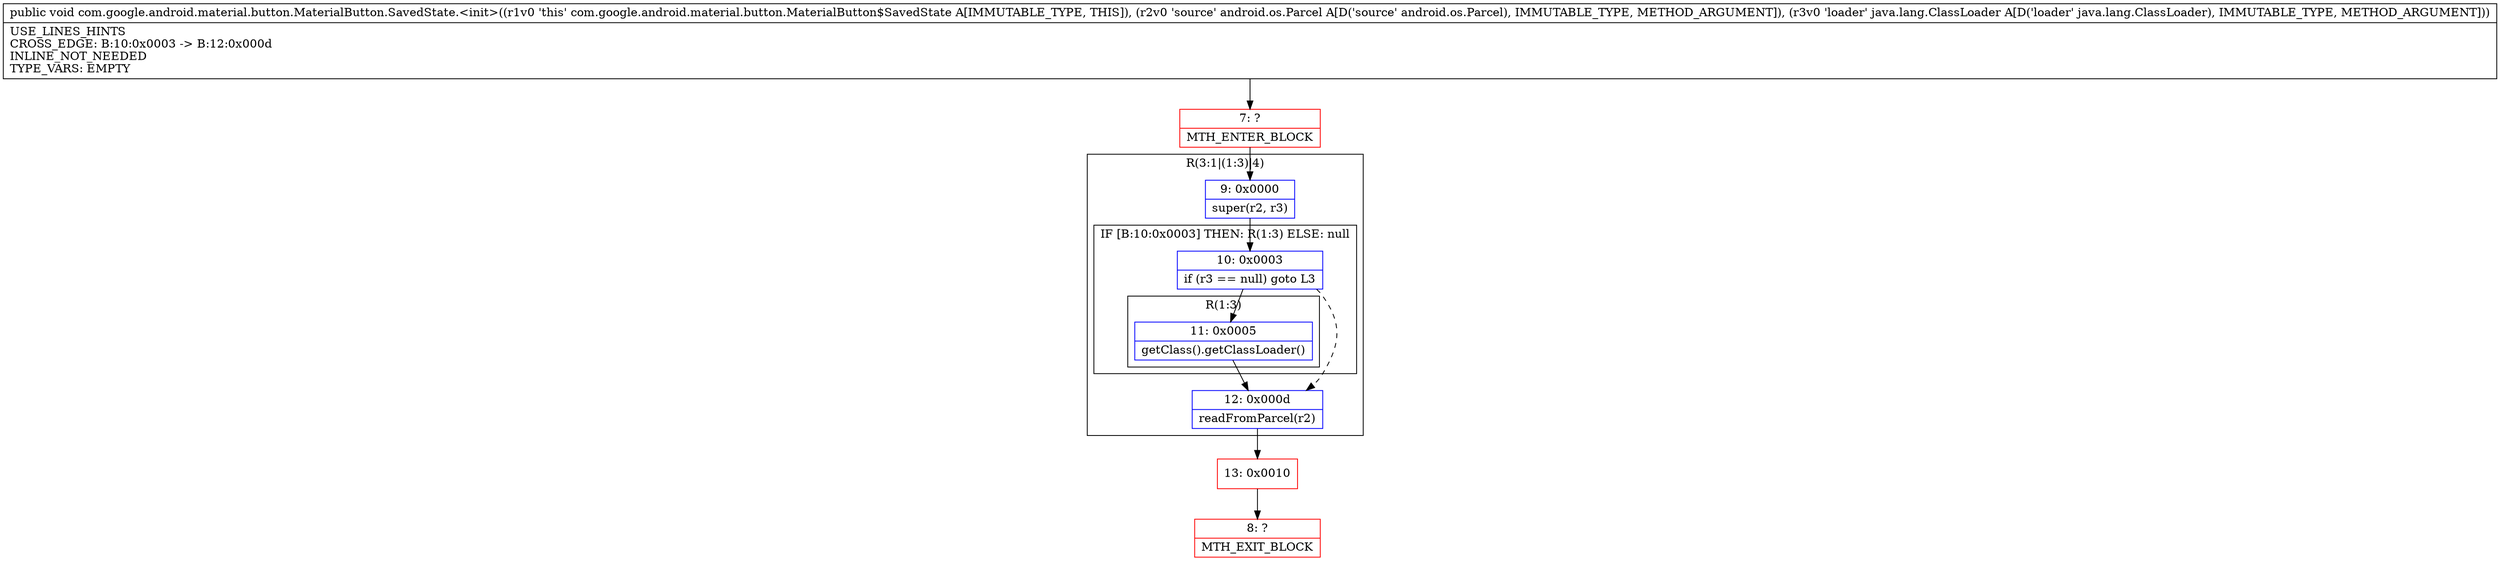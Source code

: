 digraph "CFG forcom.google.android.material.button.MaterialButton.SavedState.\<init\>(Landroid\/os\/Parcel;Ljava\/lang\/ClassLoader;)V" {
subgraph cluster_Region_1807521656 {
label = "R(3:1|(1:3)|4)";
node [shape=record,color=blue];
Node_9 [shape=record,label="{9\:\ 0x0000|super(r2, r3)\l}"];
subgraph cluster_IfRegion_1246895999 {
label = "IF [B:10:0x0003] THEN: R(1:3) ELSE: null";
node [shape=record,color=blue];
Node_10 [shape=record,label="{10\:\ 0x0003|if (r3 == null) goto L3\l}"];
subgraph cluster_Region_2136143407 {
label = "R(1:3)";
node [shape=record,color=blue];
Node_11 [shape=record,label="{11\:\ 0x0005|getClass().getClassLoader()\l}"];
}
}
Node_12 [shape=record,label="{12\:\ 0x000d|readFromParcel(r2)\l}"];
}
Node_7 [shape=record,color=red,label="{7\:\ ?|MTH_ENTER_BLOCK\l}"];
Node_13 [shape=record,color=red,label="{13\:\ 0x0010}"];
Node_8 [shape=record,color=red,label="{8\:\ ?|MTH_EXIT_BLOCK\l}"];
MethodNode[shape=record,label="{public void com.google.android.material.button.MaterialButton.SavedState.\<init\>((r1v0 'this' com.google.android.material.button.MaterialButton$SavedState A[IMMUTABLE_TYPE, THIS]), (r2v0 'source' android.os.Parcel A[D('source' android.os.Parcel), IMMUTABLE_TYPE, METHOD_ARGUMENT]), (r3v0 'loader' java.lang.ClassLoader A[D('loader' java.lang.ClassLoader), IMMUTABLE_TYPE, METHOD_ARGUMENT]))  | USE_LINES_HINTS\lCROSS_EDGE: B:10:0x0003 \-\> B:12:0x000d\lINLINE_NOT_NEEDED\lTYPE_VARS: EMPTY\l}"];
MethodNode -> Node_7;Node_9 -> Node_10;
Node_10 -> Node_11;
Node_10 -> Node_12[style=dashed];
Node_11 -> Node_12;
Node_12 -> Node_13;
Node_7 -> Node_9;
Node_13 -> Node_8;
}

